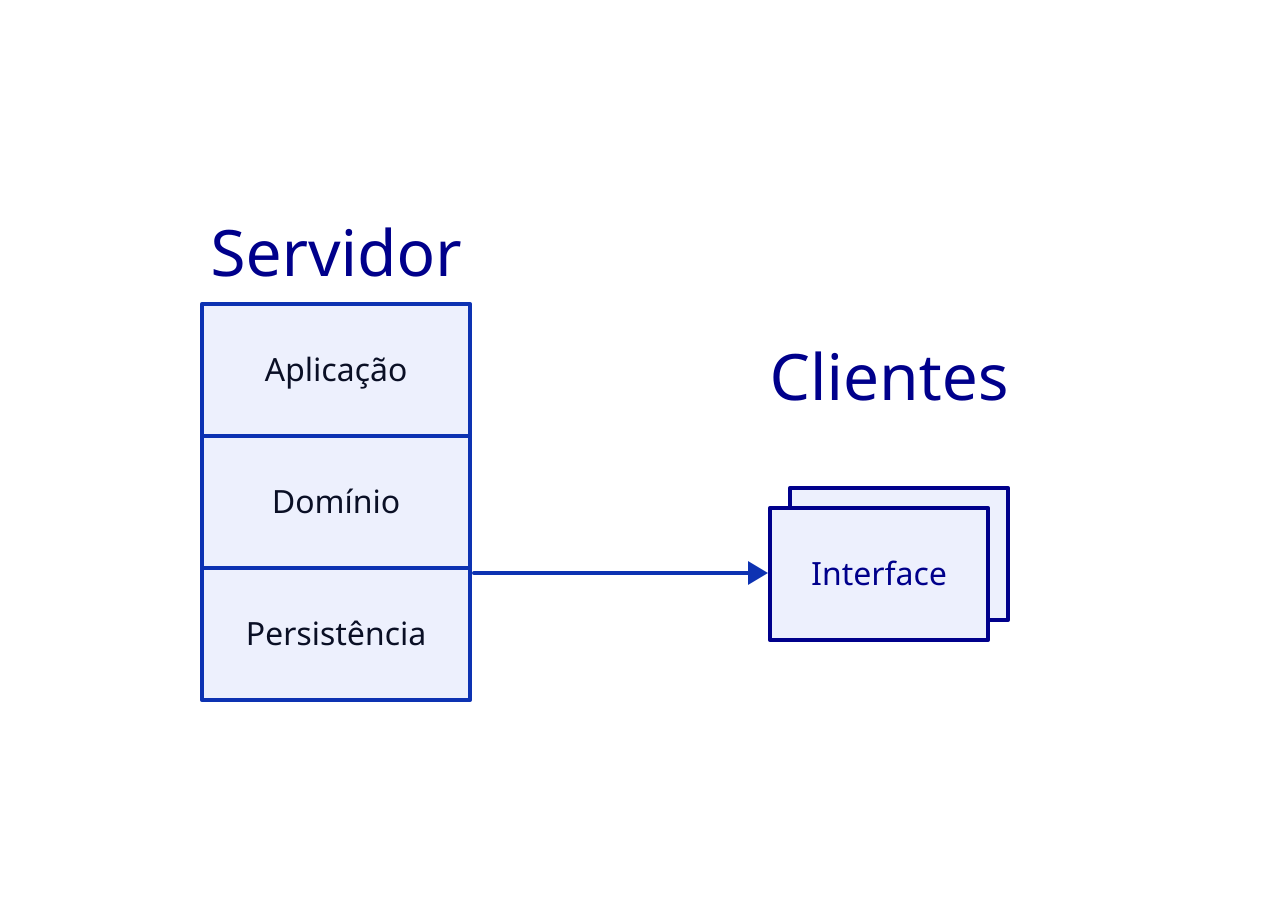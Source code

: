 direction: right

servidor: Servidor {
  style: {
    stroke: transparent
    font-color: darkblue
    font-size: 32
    fill: white
  }
  grid-rows: 3
  grid-columns: 1
  grid-gap: 0

  Aplicação
  Domínio
  Persistência
}

cliente: Clientes {
  style: {
    stroke: transparent
    font-color: darkblue
    font-size: 32
    fill: white
  }
  interface: Interface {
    style: {
      stroke: darkblue
      font-color: darkblue
      multiple: true
    }
  }
}

servidor -> cliente.interface
